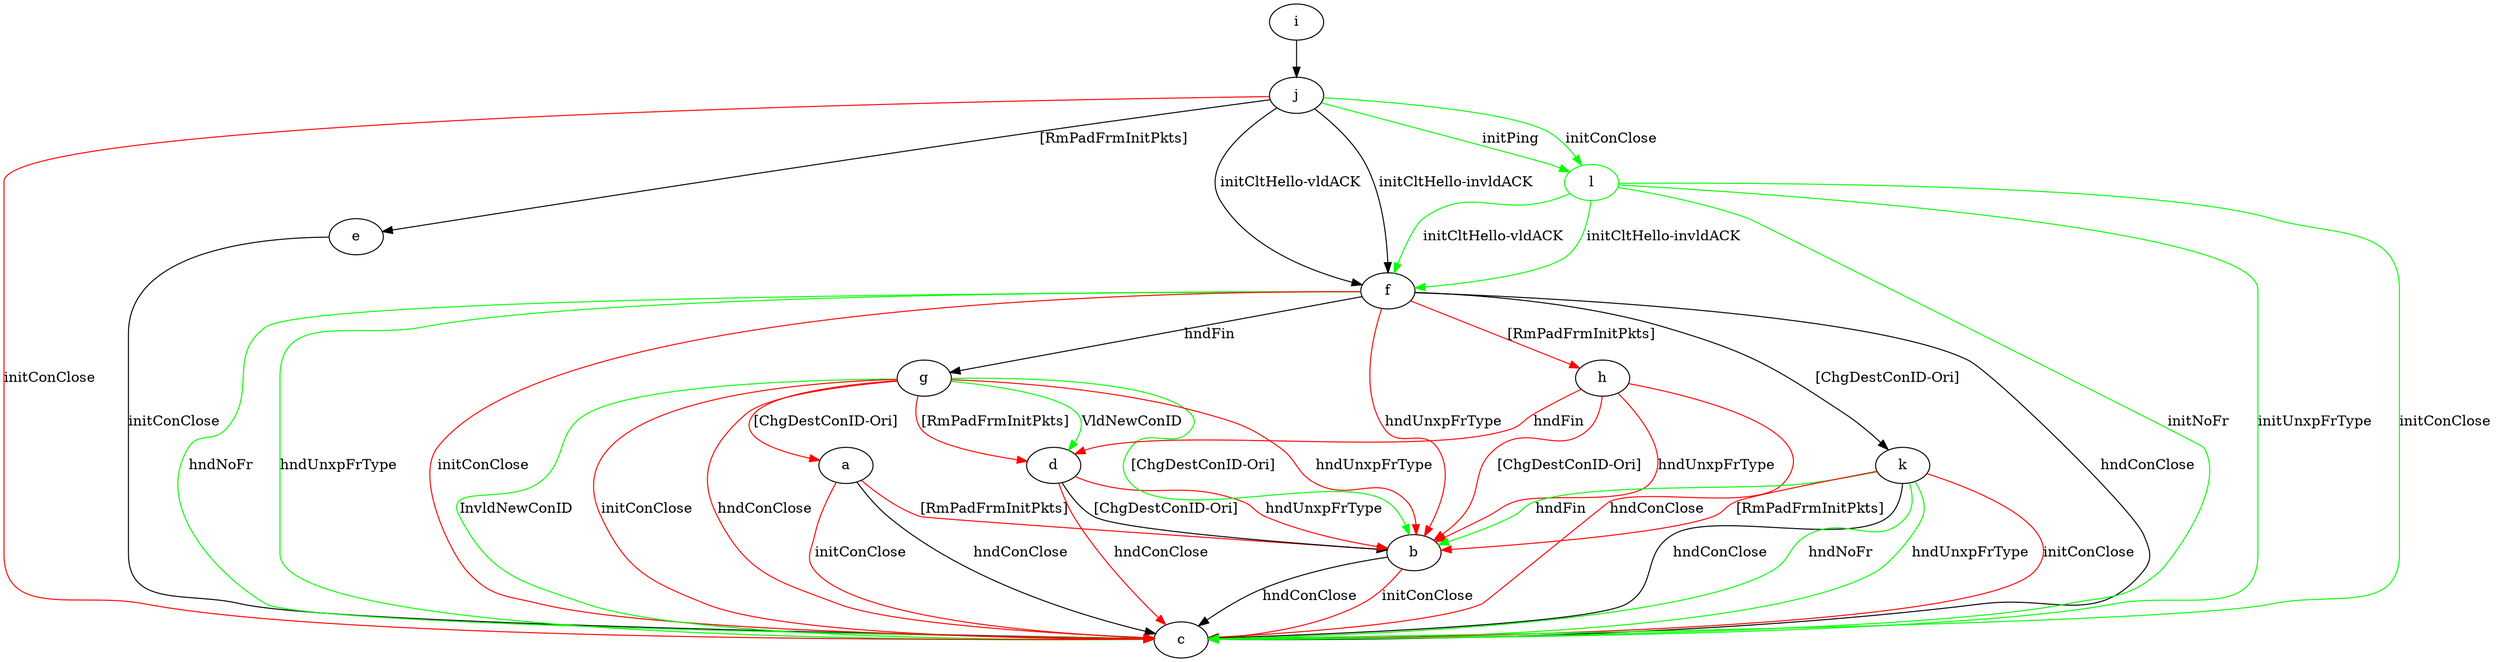 digraph "" {
	a -> b	[key=0,
		color=red,
		label="[RmPadFrmInitPkts] "];
	a -> c	[key=0,
		label="hndConClose "];
	a -> c	[key=1,
		color=red,
		label="initConClose "];
	b -> c	[key=0,
		label="hndConClose "];
	b -> c	[key=1,
		color=red,
		label="initConClose "];
	d -> b	[key=0,
		label="[ChgDestConID-Ori] "];
	d -> b	[key=1,
		color=red,
		label="hndUnxpFrType "];
	d -> c	[key=0,
		color=red,
		label="hndConClose "];
	e -> c	[key=0,
		label="initConClose "];
	f -> b	[key=0,
		color=red,
		label="hndUnxpFrType "];
	f -> c	[key=0,
		label="hndConClose "];
	f -> c	[key=1,
		color=green,
		label="hndNoFr "];
	f -> c	[key=2,
		color=green,
		label="hndUnxpFrType "];
	f -> c	[key=3,
		color=red,
		label="initConClose "];
	f -> g	[key=0,
		label="hndFin "];
	f -> h	[key=0,
		color=red,
		label="[RmPadFrmInitPkts] "];
	f -> k	[key=0,
		label="[ChgDestConID-Ori] "];
	g -> a	[key=0,
		color=red,
		label="[ChgDestConID-Ori] "];
	g -> b	[key=0,
		color=green,
		label="[ChgDestConID-Ori] "];
	g -> b	[key=1,
		color=red,
		label="hndUnxpFrType "];
	g -> c	[key=0,
		color=green,
		label="InvldNewConID "];
	g -> c	[key=1,
		color=red,
		label="initConClose "];
	g -> c	[key=2,
		color=red,
		label="hndConClose "];
	g -> d	[key=0,
		color=green,
		label="VldNewConID "];
	g -> d	[key=1,
		color=red,
		label="[RmPadFrmInitPkts] "];
	h -> b	[key=0,
		color=red,
		label="hndUnxpFrType "];
	h -> b	[key=1,
		color=red,
		label="[ChgDestConID-Ori] "];
	h -> c	[key=0,
		color=red,
		label="hndConClose "];
	h -> d	[key=0,
		color=red,
		label="hndFin "];
	i -> j	[key=0];
	j -> c	[key=0,
		color=red,
		label="initConClose "];
	j -> e	[key=0,
		label="[RmPadFrmInitPkts] "];
	j -> f	[key=0,
		label="initCltHello-vldACK "];
	j -> f	[key=1,
		label="initCltHello-invldACK "];
	l	[color=green];
	j -> l	[key=0,
		color=green,
		label="initPing "];
	j -> l	[key=1,
		color=green,
		label="initConClose "];
	k -> b	[key=0,
		color=green,
		label="hndFin "];
	k -> b	[key=1,
		color=red,
		label="[RmPadFrmInitPkts] "];
	k -> c	[key=0,
		label="hndConClose "];
	k -> c	[key=1,
		color=green,
		label="hndNoFr "];
	k -> c	[key=2,
		color=green,
		label="hndUnxpFrType "];
	k -> c	[key=3,
		color=red,
		label="initConClose "];
	l -> c	[key=0,
		color=green,
		label="initConClose "];
	l -> c	[key=1,
		color=green,
		label="initNoFr "];
	l -> c	[key=2,
		color=green,
		label="initUnxpFrType "];
	l -> f	[key=0,
		color=green,
		label="initCltHello-vldACK "];
	l -> f	[key=1,
		color=green,
		label="initCltHello-invldACK "];
}
